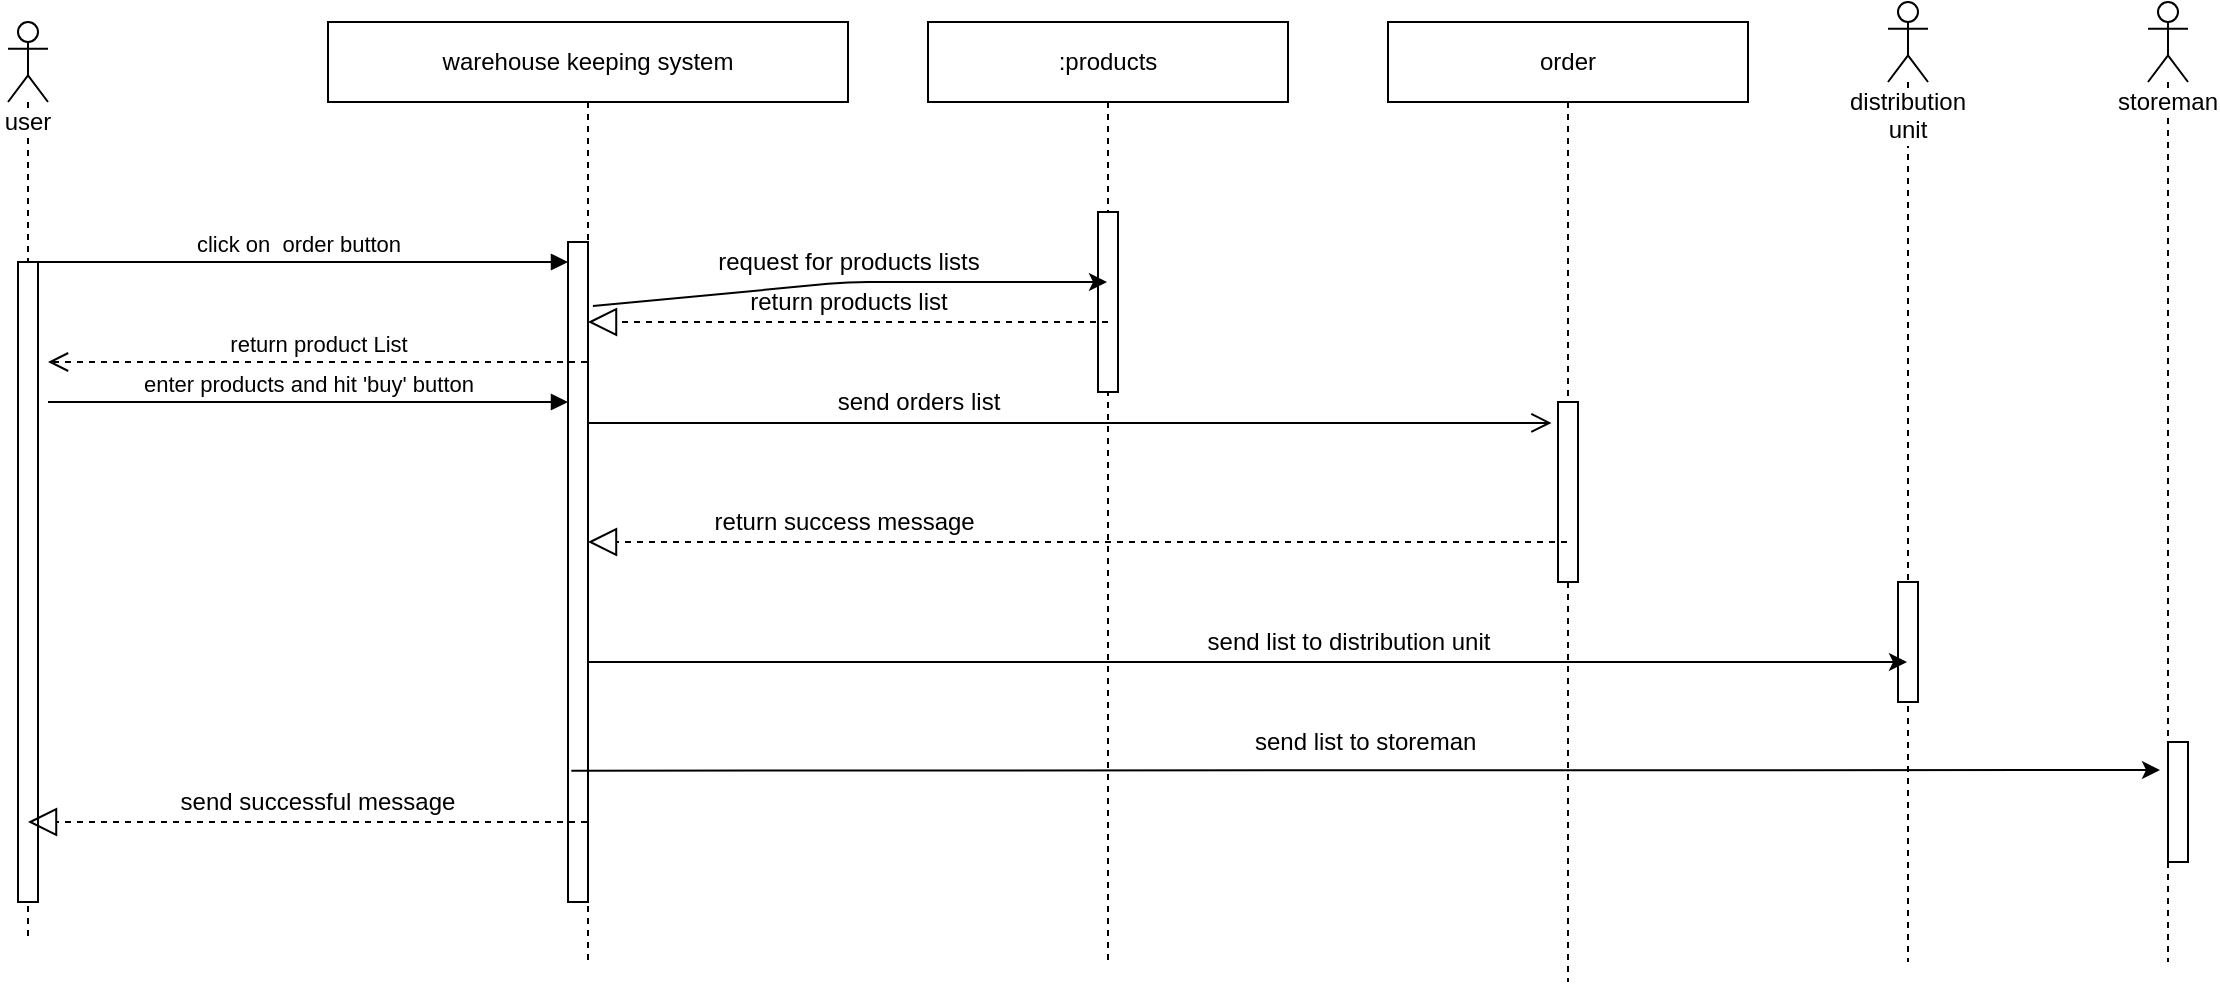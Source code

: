 <mxfile version="13.3.5" type="device"><diagram id="MWBJoO8W0iGTc28G7V0c" name="Page-1"><mxGraphModel dx="1385" dy="670" grid="1" gridSize="10" guides="1" tooltips="1" connect="1" arrows="1" fold="1" page="1" pageScale="1" pageWidth="850" pageHeight="1100" math="0" shadow="0"><root><mxCell id="0"/><mxCell id="1" parent="0"/><mxCell id="ce92vtV3I4qPERhwewqX-1" value="user" style="shape=umlLifeline;participant=umlActor;perimeter=lifelinePerimeter;whiteSpace=wrap;html=1;container=1;collapsible=0;recursiveResize=0;verticalAlign=top;spacingTop=36;labelBackgroundColor=#ffffff;outlineConnect=0;" parent="1" vertex="1"><mxGeometry x="110" y="80" width="20" height="460" as="geometry"/></mxCell><mxCell id="ce92vtV3I4qPERhwewqX-7" value="" style="html=1;points=[];perimeter=orthogonalPerimeter;" parent="ce92vtV3I4qPERhwewqX-1" vertex="1"><mxGeometry x="5" y="120" width="10" height="320" as="geometry"/></mxCell><mxCell id="ce92vtV3I4qPERhwewqX-2" value="warehouse keeping system" style="shape=umlLifeline;perimeter=lifelinePerimeter;whiteSpace=wrap;html=1;container=1;collapsible=0;recursiveResize=0;outlineConnect=0;" parent="1" vertex="1"><mxGeometry x="270" y="80" width="260" height="470" as="geometry"/></mxCell><mxCell id="ce92vtV3I4qPERhwewqX-9" value="" style="html=1;points=[];perimeter=orthogonalPerimeter;" parent="ce92vtV3I4qPERhwewqX-2" vertex="1"><mxGeometry x="120" y="110" width="10" height="330" as="geometry"/></mxCell><mxCell id="ce92vtV3I4qPERhwewqX-8" value="click on&amp;nbsp; order button" style="html=1;verticalAlign=bottom;endArrow=block;" parent="1" source="ce92vtV3I4qPERhwewqX-1" edge="1"><mxGeometry width="80" relative="1" as="geometry"><mxPoint x="150" y="200" as="sourcePoint"/><mxPoint x="390" y="200" as="targetPoint"/><Array as="points"><mxPoint x="160" y="200"/><mxPoint x="290" y="200"/></Array></mxGeometry></mxCell><mxCell id="ce92vtV3I4qPERhwewqX-10" value=":products" style="shape=umlLifeline;perimeter=lifelinePerimeter;whiteSpace=wrap;html=1;container=1;collapsible=0;recursiveResize=0;outlineConnect=0;" parent="1" vertex="1"><mxGeometry x="570" y="80" width="180" height="470" as="geometry"/></mxCell><mxCell id="ce92vtV3I4qPERhwewqX-11" value="" style="html=1;points=[];perimeter=orthogonalPerimeter;" parent="ce92vtV3I4qPERhwewqX-10" vertex="1"><mxGeometry x="85" y="95" width="10" height="90" as="geometry"/></mxCell><mxCell id="ce92vtV3I4qPERhwewqX-12" value="enter products and hit 'buy' button" style="html=1;verticalAlign=bottom;endArrow=block;" parent="1" target="ce92vtV3I4qPERhwewqX-9" edge="1"><mxGeometry width="80" relative="1" as="geometry"><mxPoint x="130" y="270" as="sourcePoint"/><mxPoint x="210" y="239.5" as="targetPoint"/><Array as="points"><mxPoint x="240" y="270"/></Array></mxGeometry></mxCell><mxCell id="ce92vtV3I4qPERhwewqX-13" value="" style="html=1;verticalAlign=bottom;endArrow=open;endSize=8;entryX=-0.324;entryY=0.116;entryDx=0;entryDy=0;entryPerimeter=0;" parent="1" source="ce92vtV3I4qPERhwewqX-9" edge="1" target="iveR8-n6vrmz7PuZMylU-17"><mxGeometry relative="1" as="geometry"><mxPoint x="510" y="270" as="sourcePoint"/><mxPoint x="650" y="282" as="targetPoint"/></mxGeometry></mxCell><mxCell id="tes6nXPCKTqXU3ggMcNv-3" value="return product List" style="html=1;verticalAlign=bottom;endArrow=open;dashed=1;endSize=8;" parent="1" source="ce92vtV3I4qPERhwewqX-2" edge="1"><mxGeometry relative="1" as="geometry"><mxPoint x="355" y="250" as="sourcePoint"/><mxPoint x="130" y="250" as="targetPoint"/></mxGeometry></mxCell><mxCell id="P7z4xLYsJmALuyBT9SQm-4" value="return success message&amp;nbsp;" style="text;html=1;strokeColor=none;fillColor=none;align=center;verticalAlign=middle;whiteSpace=wrap;rounded=0;" parent="1" vertex="1"><mxGeometry x="420" y="320" width="220" height="20" as="geometry"/></mxCell><mxCell id="P7z4xLYsJmALuyBT9SQm-5" value="" style="endArrow=block;dashed=1;endFill=0;endSize=12;html=1;" parent="1" source="ce92vtV3I4qPERhwewqX-2" target="ce92vtV3I4qPERhwewqX-1" edge="1"><mxGeometry width="160" relative="1" as="geometry"><mxPoint x="340" y="290" as="sourcePoint"/><mxPoint x="500" y="290" as="targetPoint"/><Array as="points"><mxPoint x="270" y="480"/></Array></mxGeometry></mxCell><mxCell id="P7z4xLYsJmALuyBT9SQm-6" value="send successful message" style="text;html=1;strokeColor=none;fillColor=none;align=center;verticalAlign=middle;whiteSpace=wrap;rounded=0;" parent="1" vertex="1"><mxGeometry x="170" y="460" width="190" height="20" as="geometry"/></mxCell><mxCell id="iveR8-n6vrmz7PuZMylU-7" value="" style="endArrow=classic;html=1;exitX=1.245;exitY=0.097;exitDx=0;exitDy=0;exitPerimeter=0;" edge="1" parent="1" source="ce92vtV3I4qPERhwewqX-9" target="ce92vtV3I4qPERhwewqX-10"><mxGeometry width="50" height="50" relative="1" as="geometry"><mxPoint x="505" y="240" as="sourcePoint"/><mxPoint x="555" y="190" as="targetPoint"/><Array as="points"><mxPoint x="530" y="210"/></Array></mxGeometry></mxCell><mxCell id="iveR8-n6vrmz7PuZMylU-8" value="" style="endArrow=block;dashed=1;endFill=0;endSize=12;html=1;" edge="1" parent="1"><mxGeometry width="160" relative="1" as="geometry"><mxPoint x="660" y="230" as="sourcePoint"/><mxPoint x="400.0" y="230" as="targetPoint"/><Array as="points"/></mxGeometry></mxCell><mxCell id="iveR8-n6vrmz7PuZMylU-10" value="request for products lists" style="text;html=1;align=center;verticalAlign=middle;resizable=0;points=[];autosize=1;" vertex="1" parent="1"><mxGeometry x="455" y="190" width="150" height="20" as="geometry"/></mxCell><mxCell id="iveR8-n6vrmz7PuZMylU-11" value="return products list&lt;br&gt;" style="text;html=1;align=center;verticalAlign=middle;resizable=0;points=[];autosize=1;" vertex="1" parent="1"><mxGeometry x="475" y="210" width="110" height="20" as="geometry"/></mxCell><mxCell id="iveR8-n6vrmz7PuZMylU-16" value="order" style="shape=umlLifeline;perimeter=lifelinePerimeter;whiteSpace=wrap;html=1;container=1;collapsible=0;recursiveResize=0;outlineConnect=0;" vertex="1" parent="1"><mxGeometry x="800" y="80" width="180" height="480" as="geometry"/></mxCell><mxCell id="iveR8-n6vrmz7PuZMylU-17" value="" style="html=1;points=[];perimeter=orthogonalPerimeter;" vertex="1" parent="iveR8-n6vrmz7PuZMylU-16"><mxGeometry x="85" y="190" width="10" height="90" as="geometry"/></mxCell><mxCell id="iveR8-n6vrmz7PuZMylU-18" value="send orders list" style="text;html=1;align=center;verticalAlign=middle;resizable=0;points=[];autosize=1;" vertex="1" parent="1"><mxGeometry x="515" y="260" width="100" height="20" as="geometry"/></mxCell><mxCell id="iveR8-n6vrmz7PuZMylU-19" value="distribution&lt;br&gt;unit&lt;br&gt;" style="shape=umlLifeline;participant=umlActor;perimeter=lifelinePerimeter;whiteSpace=wrap;html=1;container=1;collapsible=0;recursiveResize=0;verticalAlign=top;spacingTop=36;labelBackgroundColor=#ffffff;outlineConnect=0;size=40;" vertex="1" parent="1"><mxGeometry x="1050" y="70" width="20" height="480" as="geometry"/></mxCell><mxCell id="iveR8-n6vrmz7PuZMylU-20" value="" style="html=1;points=[];perimeter=orthogonalPerimeter;" vertex="1" parent="iveR8-n6vrmz7PuZMylU-19"><mxGeometry x="5" y="290" width="10" height="60" as="geometry"/></mxCell><mxCell id="iveR8-n6vrmz7PuZMylU-21" value="" style="endArrow=classic;html=1;" edge="1" parent="1" source="ce92vtV3I4qPERhwewqX-2" target="iveR8-n6vrmz7PuZMylU-19"><mxGeometry width="50" height="50" relative="1" as="geometry"><mxPoint x="670" y="350" as="sourcePoint"/><mxPoint x="1080" y="392" as="targetPoint"/><Array as="points"><mxPoint x="750" y="400"/></Array></mxGeometry></mxCell><mxCell id="iveR8-n6vrmz7PuZMylU-22" value="send list to distribution unit&lt;br&gt;" style="text;html=1;align=center;verticalAlign=middle;resizable=0;points=[];autosize=1;" vertex="1" parent="1"><mxGeometry x="700" y="380" width="160" height="20" as="geometry"/></mxCell><mxCell id="iveR8-n6vrmz7PuZMylU-23" value="storeman&lt;br&gt;" style="shape=umlLifeline;participant=umlActor;perimeter=lifelinePerimeter;whiteSpace=wrap;html=1;container=1;collapsible=0;recursiveResize=0;verticalAlign=top;spacingTop=36;labelBackgroundColor=#ffffff;outlineConnect=0;size=40;" vertex="1" parent="1"><mxGeometry x="1180" y="70" width="20" height="480" as="geometry"/></mxCell><mxCell id="iveR8-n6vrmz7PuZMylU-24" value="" style="html=1;points=[];perimeter=orthogonalPerimeter;" vertex="1" parent="iveR8-n6vrmz7PuZMylU-23"><mxGeometry x="10" y="370" width="10" height="60" as="geometry"/></mxCell><mxCell id="iveR8-n6vrmz7PuZMylU-25" value="" style="endArrow=classic;html=1;exitX=0.167;exitY=0.801;exitDx=0;exitDy=0;exitPerimeter=0;" edge="1" parent="1" source="ce92vtV3I4qPERhwewqX-9"><mxGeometry width="50" height="50" relative="1" as="geometry"><mxPoint x="409.667" y="410" as="sourcePoint"/><mxPoint x="1186" y="454" as="targetPoint"/><Array as="points"/></mxGeometry></mxCell><mxCell id="iveR8-n6vrmz7PuZMylU-26" value="send list to storeman&amp;nbsp;" style="text;html=1;align=center;verticalAlign=middle;resizable=0;points=[];autosize=1;" vertex="1" parent="1"><mxGeometry x="725" y="430" width="130" height="20" as="geometry"/></mxCell><mxCell id="iveR8-n6vrmz7PuZMylU-28" value="" style="endArrow=block;dashed=1;endFill=0;endSize=12;html=1;" edge="1" parent="1" source="iveR8-n6vrmz7PuZMylU-16"><mxGeometry width="160" relative="1" as="geometry"><mxPoint x="679.83" y="340" as="sourcePoint"/><mxPoint x="399.997" y="340" as="targetPoint"/><Array as="points"><mxPoint x="550.33" y="340"/></Array></mxGeometry></mxCell></root></mxGraphModel></diagram></mxfile>